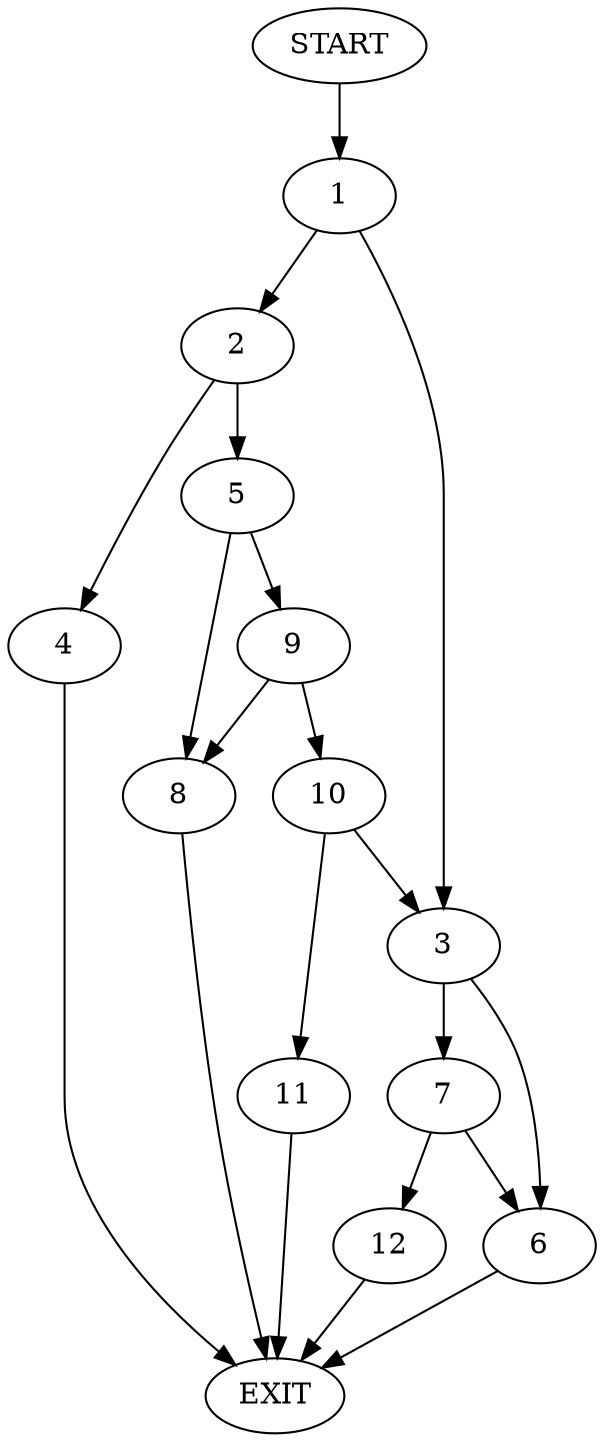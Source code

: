 digraph {
0 [label="START"]
13 [label="EXIT"]
0 -> 1
1 -> 2
1 -> 3
2 -> 4
2 -> 5
3 -> 6
3 -> 7
4 -> 13
5 -> 8
5 -> 9
9 -> 8
9 -> 10
8 -> 13
10 -> 11
10 -> 3
11 -> 13
6 -> 13
7 -> 6
7 -> 12
12 -> 13
}
